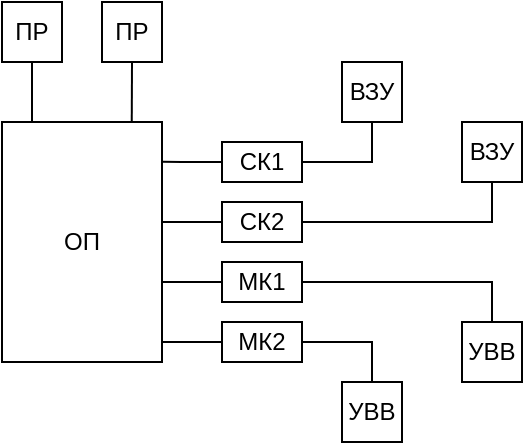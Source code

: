 <mxfile version="21.7.5" type="device">
  <diagram name="Страница — 1" id="XlrH2JbzkONEuYXfPKbL">
    <mxGraphModel dx="574" dy="316" grid="1" gridSize="10" guides="1" tooltips="1" connect="1" arrows="1" fold="1" page="1" pageScale="1" pageWidth="827" pageHeight="1169" math="0" shadow="0">
      <root>
        <mxCell id="0" />
        <mxCell id="1" parent="0" />
        <mxCell id="6_kOzFlXT3lK4NE4LQAQ-1" value="ОП" style="rounded=0;whiteSpace=wrap;html=1;" vertex="1" parent="1">
          <mxGeometry x="120" y="280" width="80" height="120" as="geometry" />
        </mxCell>
        <mxCell id="6_kOzFlXT3lK4NE4LQAQ-3" style="edgeStyle=orthogonalEdgeStyle;rounded=0;orthogonalLoop=1;jettySize=auto;html=1;exitX=0.5;exitY=1;exitDx=0;exitDy=0;endArrow=none;endFill=0;" edge="1" parent="1" source="6_kOzFlXT3lK4NE4LQAQ-2">
          <mxGeometry relative="1" as="geometry">
            <mxPoint x="135" y="280" as="targetPoint" />
          </mxGeometry>
        </mxCell>
        <mxCell id="6_kOzFlXT3lK4NE4LQAQ-2" value="ПР" style="rounded=0;whiteSpace=wrap;html=1;" vertex="1" parent="1">
          <mxGeometry x="120" y="220" width="30" height="30" as="geometry" />
        </mxCell>
        <mxCell id="6_kOzFlXT3lK4NE4LQAQ-4" style="edgeStyle=orthogonalEdgeStyle;rounded=0;orthogonalLoop=1;jettySize=auto;html=1;exitX=0.5;exitY=1;exitDx=0;exitDy=0;entryX=0.811;entryY=0;entryDx=0;entryDy=0;entryPerimeter=0;endArrow=none;endFill=0;" edge="1" parent="1" source="6_kOzFlXT3lK4NE4LQAQ-5" target="6_kOzFlXT3lK4NE4LQAQ-1">
          <mxGeometry relative="1" as="geometry">
            <mxPoint x="185" y="279" as="targetPoint" />
          </mxGeometry>
        </mxCell>
        <mxCell id="6_kOzFlXT3lK4NE4LQAQ-5" value="ПР" style="rounded=0;whiteSpace=wrap;html=1;" vertex="1" parent="1">
          <mxGeometry x="170" y="220" width="30" height="30" as="geometry" />
        </mxCell>
        <mxCell id="6_kOzFlXT3lK4NE4LQAQ-7" value="" style="rounded=0;orthogonalLoop=1;jettySize=auto;html=1;edgeStyle=orthogonalEdgeStyle;entryX=1.001;entryY=0.166;entryDx=0;entryDy=0;entryPerimeter=0;endArrow=none;endFill=0;" edge="1" parent="1" source="6_kOzFlXT3lK4NE4LQAQ-6" target="6_kOzFlXT3lK4NE4LQAQ-1">
          <mxGeometry relative="1" as="geometry">
            <mxPoint x="210" y="300" as="targetPoint" />
          </mxGeometry>
        </mxCell>
        <mxCell id="6_kOzFlXT3lK4NE4LQAQ-14" style="edgeStyle=orthogonalEdgeStyle;rounded=0;orthogonalLoop=1;jettySize=auto;html=1;exitX=1;exitY=0.5;exitDx=0;exitDy=0;endArrow=none;endFill=0;entryX=0.5;entryY=1;entryDx=0;entryDy=0;" edge="1" parent="1" source="6_kOzFlXT3lK4NE4LQAQ-6" target="6_kOzFlXT3lK4NE4LQAQ-15">
          <mxGeometry relative="1" as="geometry">
            <mxPoint x="300" y="280" as="targetPoint" />
          </mxGeometry>
        </mxCell>
        <mxCell id="6_kOzFlXT3lK4NE4LQAQ-6" value="СК1" style="rounded=0;whiteSpace=wrap;html=1;" vertex="1" parent="1">
          <mxGeometry x="230" y="290" width="40" height="20" as="geometry" />
        </mxCell>
        <mxCell id="6_kOzFlXT3lK4NE4LQAQ-8" value="" style="rounded=0;orthogonalLoop=1;jettySize=auto;html=1;edgeStyle=orthogonalEdgeStyle;entryX=1.001;entryY=0.166;entryDx=0;entryDy=0;entryPerimeter=0;endArrow=none;endFill=0;" edge="1" parent="1" source="6_kOzFlXT3lK4NE4LQAQ-9">
          <mxGeometry relative="1" as="geometry">
            <mxPoint x="200" y="330" as="targetPoint" />
          </mxGeometry>
        </mxCell>
        <mxCell id="6_kOzFlXT3lK4NE4LQAQ-17" style="edgeStyle=orthogonalEdgeStyle;rounded=0;orthogonalLoop=1;jettySize=auto;html=1;exitX=1;exitY=0.5;exitDx=0;exitDy=0;entryX=0.5;entryY=1;entryDx=0;entryDy=0;endArrow=none;endFill=0;" edge="1" parent="1" source="6_kOzFlXT3lK4NE4LQAQ-9" target="6_kOzFlXT3lK4NE4LQAQ-16">
          <mxGeometry relative="1" as="geometry" />
        </mxCell>
        <mxCell id="6_kOzFlXT3lK4NE4LQAQ-9" value="СК2" style="rounded=0;whiteSpace=wrap;html=1;" vertex="1" parent="1">
          <mxGeometry x="230" y="320" width="40" height="20" as="geometry" />
        </mxCell>
        <mxCell id="6_kOzFlXT3lK4NE4LQAQ-10" value="" style="rounded=0;orthogonalLoop=1;jettySize=auto;html=1;edgeStyle=orthogonalEdgeStyle;entryX=1.001;entryY=0.166;entryDx=0;entryDy=0;entryPerimeter=0;endArrow=none;endFill=0;" edge="1" parent="1" source="6_kOzFlXT3lK4NE4LQAQ-11">
          <mxGeometry relative="1" as="geometry">
            <mxPoint x="200" y="360" as="targetPoint" />
          </mxGeometry>
        </mxCell>
        <mxCell id="6_kOzFlXT3lK4NE4LQAQ-19" style="edgeStyle=orthogonalEdgeStyle;rounded=0;orthogonalLoop=1;jettySize=auto;html=1;exitX=1;exitY=0.5;exitDx=0;exitDy=0;entryX=0.5;entryY=0;entryDx=0;entryDy=0;endArrow=none;endFill=0;" edge="1" parent="1" source="6_kOzFlXT3lK4NE4LQAQ-11" target="6_kOzFlXT3lK4NE4LQAQ-18">
          <mxGeometry relative="1" as="geometry" />
        </mxCell>
        <mxCell id="6_kOzFlXT3lK4NE4LQAQ-11" value="МК1" style="rounded=0;whiteSpace=wrap;html=1;" vertex="1" parent="1">
          <mxGeometry x="230" y="350" width="40" height="20" as="geometry" />
        </mxCell>
        <mxCell id="6_kOzFlXT3lK4NE4LQAQ-12" value="" style="rounded=0;orthogonalLoop=1;jettySize=auto;html=1;edgeStyle=orthogonalEdgeStyle;entryX=1.001;entryY=0.166;entryDx=0;entryDy=0;entryPerimeter=0;endArrow=none;endFill=0;" edge="1" parent="1" source="6_kOzFlXT3lK4NE4LQAQ-13">
          <mxGeometry relative="1" as="geometry">
            <mxPoint x="200" y="390" as="targetPoint" />
          </mxGeometry>
        </mxCell>
        <mxCell id="6_kOzFlXT3lK4NE4LQAQ-21" style="edgeStyle=orthogonalEdgeStyle;rounded=0;orthogonalLoop=1;jettySize=auto;html=1;exitX=1;exitY=0.5;exitDx=0;exitDy=0;entryX=0.5;entryY=0;entryDx=0;entryDy=0;endArrow=none;endFill=0;" edge="1" parent="1" source="6_kOzFlXT3lK4NE4LQAQ-13" target="6_kOzFlXT3lK4NE4LQAQ-20">
          <mxGeometry relative="1" as="geometry" />
        </mxCell>
        <mxCell id="6_kOzFlXT3lK4NE4LQAQ-13" value="МК2" style="rounded=0;whiteSpace=wrap;html=1;" vertex="1" parent="1">
          <mxGeometry x="230" y="380" width="40" height="20" as="geometry" />
        </mxCell>
        <mxCell id="6_kOzFlXT3lK4NE4LQAQ-15" value="ВЗУ" style="rounded=0;whiteSpace=wrap;html=1;" vertex="1" parent="1">
          <mxGeometry x="290" y="250" width="30" height="30" as="geometry" />
        </mxCell>
        <mxCell id="6_kOzFlXT3lK4NE4LQAQ-16" value="ВЗУ" style="rounded=0;whiteSpace=wrap;html=1;" vertex="1" parent="1">
          <mxGeometry x="350" y="280" width="30" height="30" as="geometry" />
        </mxCell>
        <mxCell id="6_kOzFlXT3lK4NE4LQAQ-18" value="УВВ" style="rounded=0;whiteSpace=wrap;html=1;" vertex="1" parent="1">
          <mxGeometry x="350" y="380" width="30" height="30" as="geometry" />
        </mxCell>
        <mxCell id="6_kOzFlXT3lK4NE4LQAQ-20" value="УВВ" style="rounded=0;whiteSpace=wrap;html=1;" vertex="1" parent="1">
          <mxGeometry x="290" y="410" width="30" height="30" as="geometry" />
        </mxCell>
      </root>
    </mxGraphModel>
  </diagram>
</mxfile>
